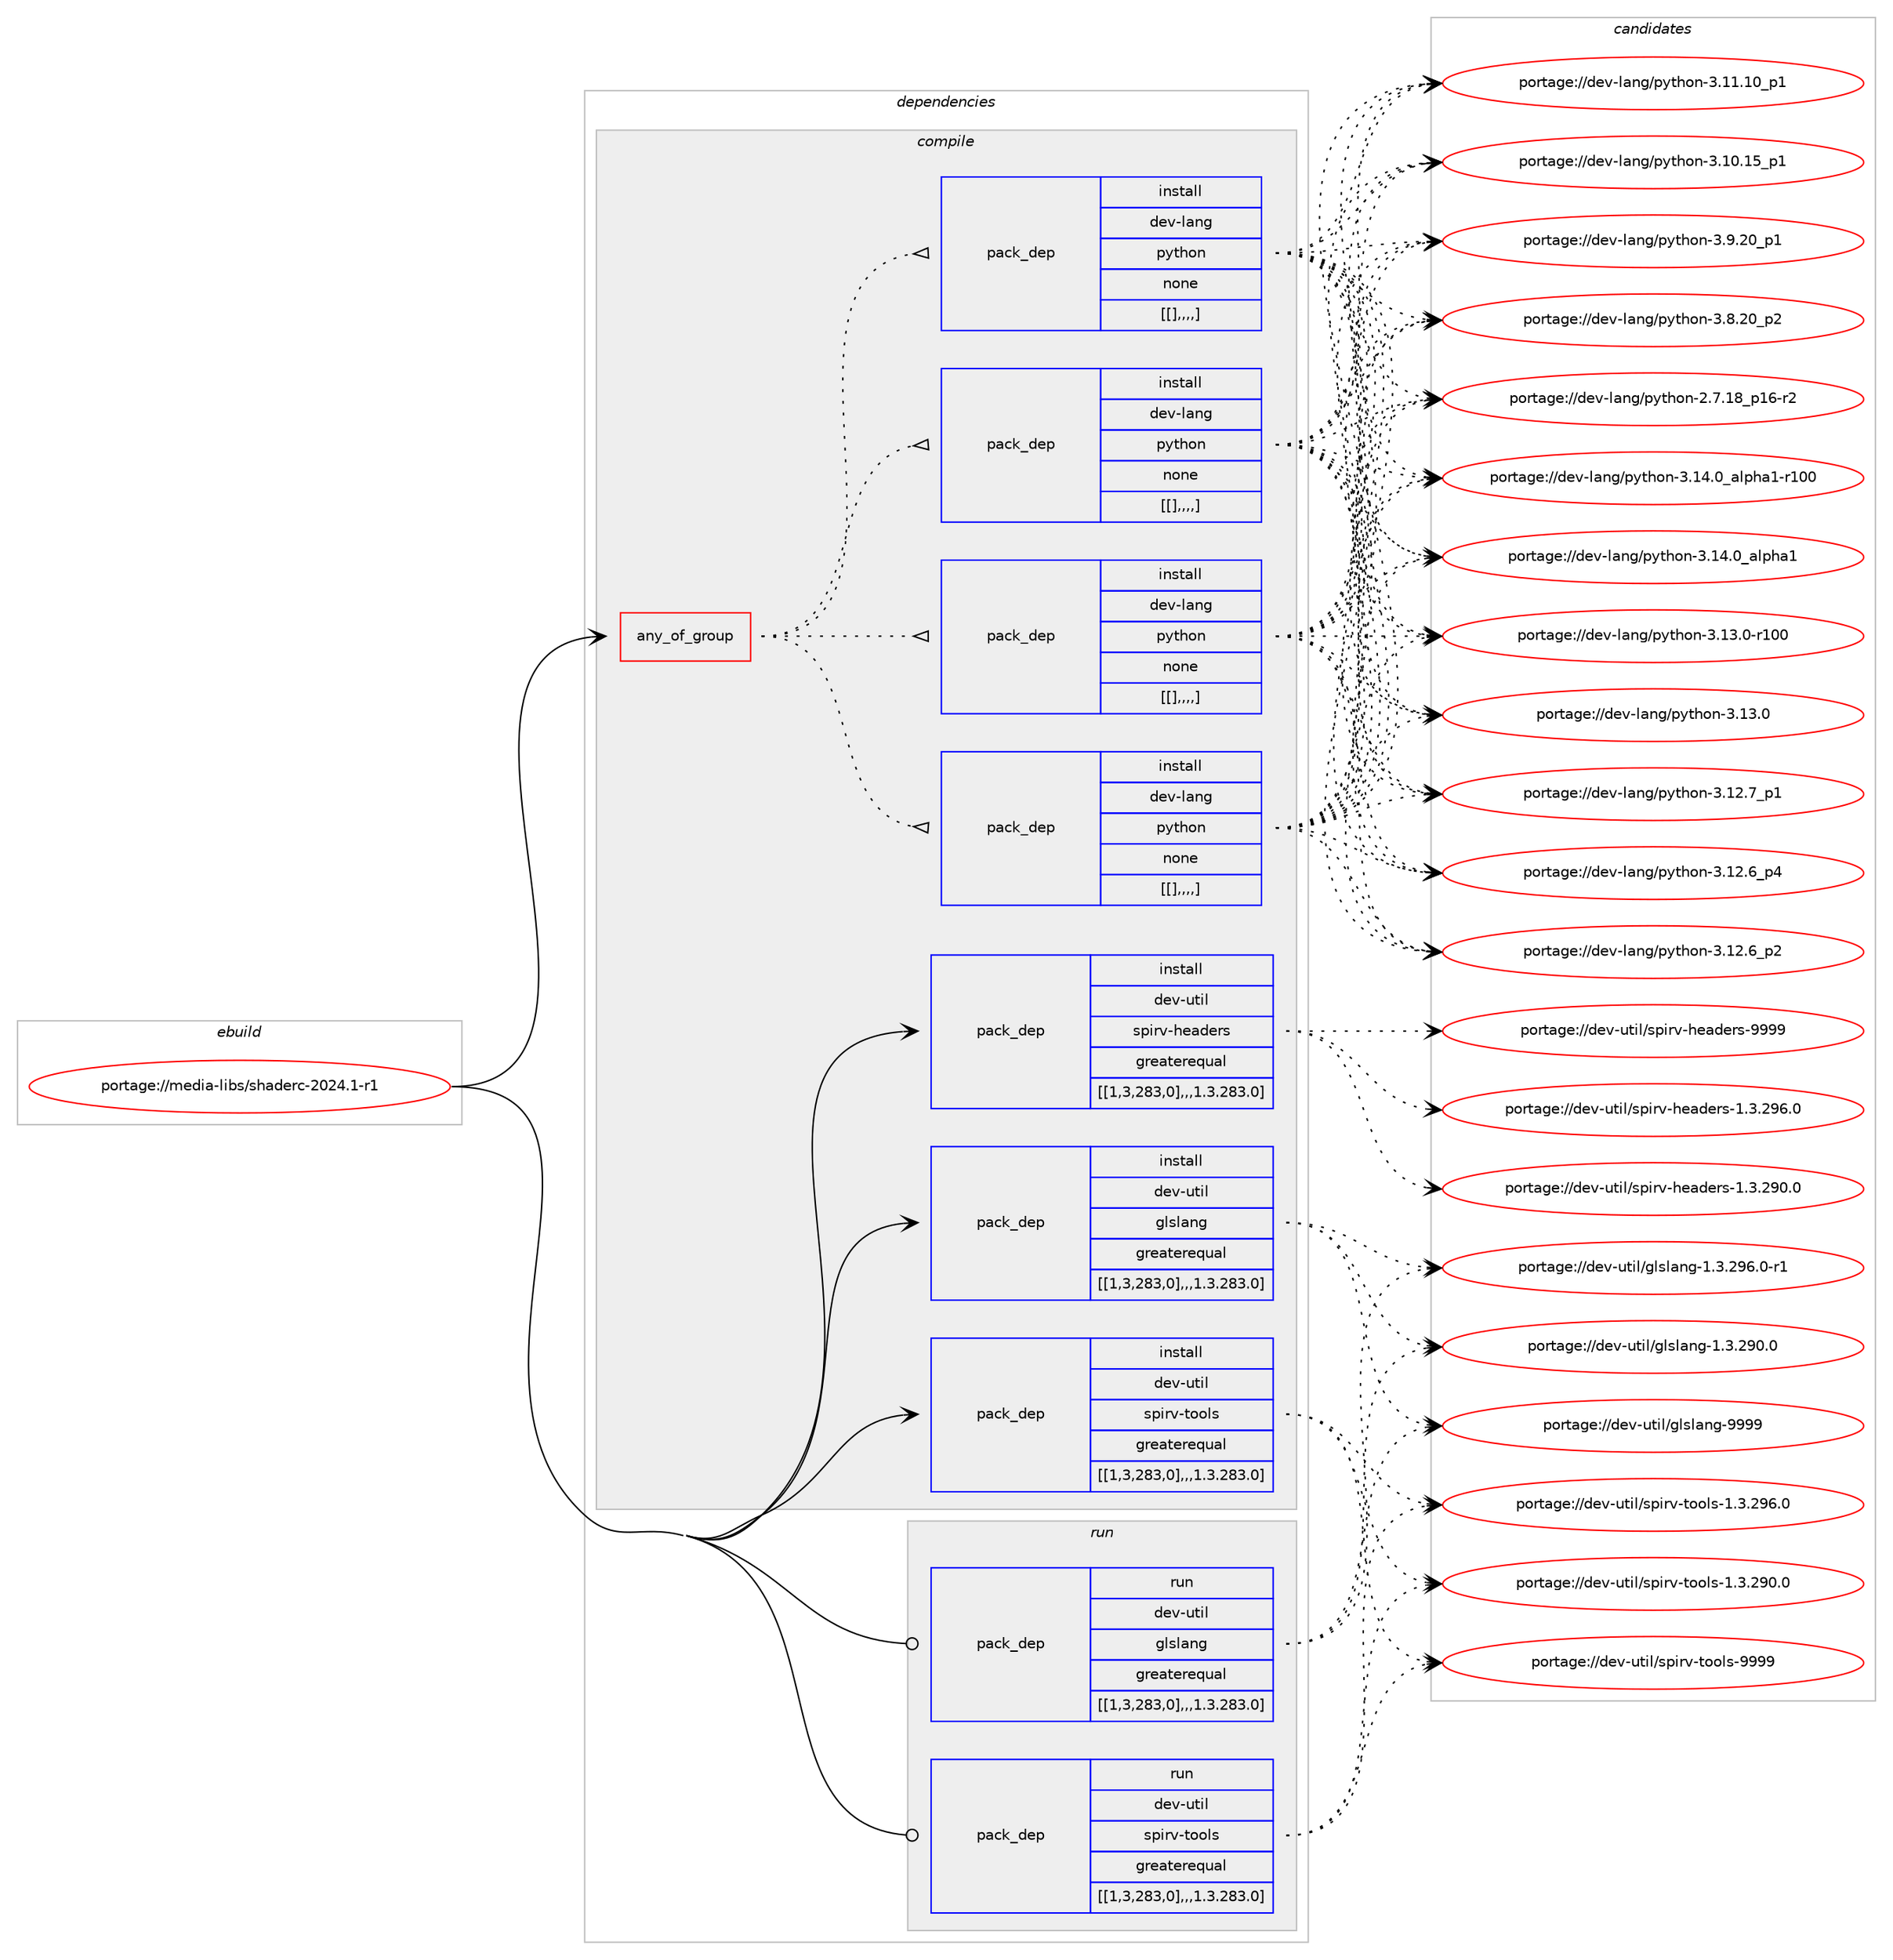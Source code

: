 digraph prolog {

# *************
# Graph options
# *************

newrank=true;
concentrate=true;
compound=true;
graph [rankdir=LR,fontname=Helvetica,fontsize=10,ranksep=1.5];#, ranksep=2.5, nodesep=0.2];
edge  [arrowhead=vee];
node  [fontname=Helvetica,fontsize=10];

# **********
# The ebuild
# **********

subgraph cluster_leftcol {
color=gray;
label=<<i>ebuild</i>>;
id [label="portage://media-libs/shaderc-2024.1-r1", color=red, width=4, href="../media-libs/shaderc-2024.1-r1.svg"];
}

# ****************
# The dependencies
# ****************

subgraph cluster_midcol {
color=gray;
label=<<i>dependencies</i>>;
subgraph cluster_compile {
fillcolor="#eeeeee";
style=filled;
label=<<i>compile</i>>;
subgraph any2512 {
dependency327215 [label=<<TABLE BORDER="0" CELLBORDER="1" CELLSPACING="0" CELLPADDING="4"><TR><TD CELLPADDING="10">any_of_group</TD></TR></TABLE>>, shape=none, color=red];subgraph pack241370 {
dependency327307 [label=<<TABLE BORDER="0" CELLBORDER="1" CELLSPACING="0" CELLPADDING="4" WIDTH="220"><TR><TD ROWSPAN="6" CELLPADDING="30">pack_dep</TD></TR><TR><TD WIDTH="110">install</TD></TR><TR><TD>dev-lang</TD></TR><TR><TD>python</TD></TR><TR><TD>none</TD></TR><TR><TD>[[],,,,]</TD></TR></TABLE>>, shape=none, color=blue];
}
dependency327215:e -> dependency327307:w [weight=20,style="dotted",arrowhead="oinv"];
subgraph pack241392 {
dependency327376 [label=<<TABLE BORDER="0" CELLBORDER="1" CELLSPACING="0" CELLPADDING="4" WIDTH="220"><TR><TD ROWSPAN="6" CELLPADDING="30">pack_dep</TD></TR><TR><TD WIDTH="110">install</TD></TR><TR><TD>dev-lang</TD></TR><TR><TD>python</TD></TR><TR><TD>none</TD></TR><TR><TD>[[],,,,]</TD></TR></TABLE>>, shape=none, color=blue];
}
dependency327215:e -> dependency327376:w [weight=20,style="dotted",arrowhead="oinv"];
subgraph pack241427 {
dependency327403 [label=<<TABLE BORDER="0" CELLBORDER="1" CELLSPACING="0" CELLPADDING="4" WIDTH="220"><TR><TD ROWSPAN="6" CELLPADDING="30">pack_dep</TD></TR><TR><TD WIDTH="110">install</TD></TR><TR><TD>dev-lang</TD></TR><TR><TD>python</TD></TR><TR><TD>none</TD></TR><TR><TD>[[],,,,]</TD></TR></TABLE>>, shape=none, color=blue];
}
dependency327215:e -> dependency327403:w [weight=20,style="dotted",arrowhead="oinv"];
subgraph pack241445 {
dependency327408 [label=<<TABLE BORDER="0" CELLBORDER="1" CELLSPACING="0" CELLPADDING="4" WIDTH="220"><TR><TD ROWSPAN="6" CELLPADDING="30">pack_dep</TD></TR><TR><TD WIDTH="110">install</TD></TR><TR><TD>dev-lang</TD></TR><TR><TD>python</TD></TR><TR><TD>none</TD></TR><TR><TD>[[],,,,]</TD></TR></TABLE>>, shape=none, color=blue];
}
dependency327215:e -> dependency327408:w [weight=20,style="dotted",arrowhead="oinv"];
}
id:e -> dependency327215:w [weight=20,style="solid",arrowhead="vee"];
subgraph pack241489 {
dependency327528 [label=<<TABLE BORDER="0" CELLBORDER="1" CELLSPACING="0" CELLPADDING="4" WIDTH="220"><TR><TD ROWSPAN="6" CELLPADDING="30">pack_dep</TD></TR><TR><TD WIDTH="110">install</TD></TR><TR><TD>dev-util</TD></TR><TR><TD>glslang</TD></TR><TR><TD>greaterequal</TD></TR><TR><TD>[[1,3,283,0],,,1.3.283.0]</TD></TR></TABLE>>, shape=none, color=blue];
}
id:e -> dependency327528:w [weight=20,style="solid",arrowhead="vee"];
subgraph pack241516 {
dependency327552 [label=<<TABLE BORDER="0" CELLBORDER="1" CELLSPACING="0" CELLPADDING="4" WIDTH="220"><TR><TD ROWSPAN="6" CELLPADDING="30">pack_dep</TD></TR><TR><TD WIDTH="110">install</TD></TR><TR><TD>dev-util</TD></TR><TR><TD>spirv-headers</TD></TR><TR><TD>greaterequal</TD></TR><TR><TD>[[1,3,283,0],,,1.3.283.0]</TD></TR></TABLE>>, shape=none, color=blue];
}
id:e -> dependency327552:w [weight=20,style="solid",arrowhead="vee"];
subgraph pack241566 {
dependency327599 [label=<<TABLE BORDER="0" CELLBORDER="1" CELLSPACING="0" CELLPADDING="4" WIDTH="220"><TR><TD ROWSPAN="6" CELLPADDING="30">pack_dep</TD></TR><TR><TD WIDTH="110">install</TD></TR><TR><TD>dev-util</TD></TR><TR><TD>spirv-tools</TD></TR><TR><TD>greaterequal</TD></TR><TR><TD>[[1,3,283,0],,,1.3.283.0]</TD></TR></TABLE>>, shape=none, color=blue];
}
id:e -> dependency327599:w [weight=20,style="solid",arrowhead="vee"];
}
subgraph cluster_compileandrun {
fillcolor="#eeeeee";
style=filled;
label=<<i>compile and run</i>>;
}
subgraph cluster_run {
fillcolor="#eeeeee";
style=filled;
label=<<i>run</i>>;
subgraph pack241594 {
dependency327648 [label=<<TABLE BORDER="0" CELLBORDER="1" CELLSPACING="0" CELLPADDING="4" WIDTH="220"><TR><TD ROWSPAN="6" CELLPADDING="30">pack_dep</TD></TR><TR><TD WIDTH="110">run</TD></TR><TR><TD>dev-util</TD></TR><TR><TD>glslang</TD></TR><TR><TD>greaterequal</TD></TR><TR><TD>[[1,3,283,0],,,1.3.283.0]</TD></TR></TABLE>>, shape=none, color=blue];
}
id:e -> dependency327648:w [weight=20,style="solid",arrowhead="odot"];
subgraph pack241596 {
dependency327668 [label=<<TABLE BORDER="0" CELLBORDER="1" CELLSPACING="0" CELLPADDING="4" WIDTH="220"><TR><TD ROWSPAN="6" CELLPADDING="30">pack_dep</TD></TR><TR><TD WIDTH="110">run</TD></TR><TR><TD>dev-util</TD></TR><TR><TD>spirv-tools</TD></TR><TR><TD>greaterequal</TD></TR><TR><TD>[[1,3,283,0],,,1.3.283.0]</TD></TR></TABLE>>, shape=none, color=blue];
}
id:e -> dependency327668:w [weight=20,style="solid",arrowhead="odot"];
}
}

# **************
# The candidates
# **************

subgraph cluster_choices {
rank=same;
color=gray;
label=<<i>candidates</i>>;

subgraph choice240611 {
color=black;
nodesep=1;
choice100101118451089711010347112121116104111110455146495246489597108112104974945114494848 [label="portage://dev-lang/python-3.14.0_alpha1-r100", color=red, width=4,href="../dev-lang/python-3.14.0_alpha1-r100.svg"];
choice1001011184510897110103471121211161041111104551464952464895971081121049749 [label="portage://dev-lang/python-3.14.0_alpha1", color=red, width=4,href="../dev-lang/python-3.14.0_alpha1.svg"];
choice1001011184510897110103471121211161041111104551464951464845114494848 [label="portage://dev-lang/python-3.13.0-r100", color=red, width=4,href="../dev-lang/python-3.13.0-r100.svg"];
choice10010111845108971101034711212111610411111045514649514648 [label="portage://dev-lang/python-3.13.0", color=red, width=4,href="../dev-lang/python-3.13.0.svg"];
choice100101118451089711010347112121116104111110455146495046559511249 [label="portage://dev-lang/python-3.12.7_p1", color=red, width=4,href="../dev-lang/python-3.12.7_p1.svg"];
choice100101118451089711010347112121116104111110455146495046549511252 [label="portage://dev-lang/python-3.12.6_p4", color=red, width=4,href="../dev-lang/python-3.12.6_p4.svg"];
choice100101118451089711010347112121116104111110455146495046549511250 [label="portage://dev-lang/python-3.12.6_p2", color=red, width=4,href="../dev-lang/python-3.12.6_p2.svg"];
choice10010111845108971101034711212111610411111045514649494649489511249 [label="portage://dev-lang/python-3.11.10_p1", color=red, width=4,href="../dev-lang/python-3.11.10_p1.svg"];
choice10010111845108971101034711212111610411111045514649484649539511249 [label="portage://dev-lang/python-3.10.15_p1", color=red, width=4,href="../dev-lang/python-3.10.15_p1.svg"];
choice100101118451089711010347112121116104111110455146574650489511249 [label="portage://dev-lang/python-3.9.20_p1", color=red, width=4,href="../dev-lang/python-3.9.20_p1.svg"];
choice100101118451089711010347112121116104111110455146564650489511250 [label="portage://dev-lang/python-3.8.20_p2", color=red, width=4,href="../dev-lang/python-3.8.20_p2.svg"];
choice100101118451089711010347112121116104111110455046554649569511249544511450 [label="portage://dev-lang/python-2.7.18_p16-r2", color=red, width=4,href="../dev-lang/python-2.7.18_p16-r2.svg"];
dependency327307:e -> choice100101118451089711010347112121116104111110455146495246489597108112104974945114494848:w [style=dotted,weight="100"];
dependency327307:e -> choice1001011184510897110103471121211161041111104551464952464895971081121049749:w [style=dotted,weight="100"];
dependency327307:e -> choice1001011184510897110103471121211161041111104551464951464845114494848:w [style=dotted,weight="100"];
dependency327307:e -> choice10010111845108971101034711212111610411111045514649514648:w [style=dotted,weight="100"];
dependency327307:e -> choice100101118451089711010347112121116104111110455146495046559511249:w [style=dotted,weight="100"];
dependency327307:e -> choice100101118451089711010347112121116104111110455146495046549511252:w [style=dotted,weight="100"];
dependency327307:e -> choice100101118451089711010347112121116104111110455146495046549511250:w [style=dotted,weight="100"];
dependency327307:e -> choice10010111845108971101034711212111610411111045514649494649489511249:w [style=dotted,weight="100"];
dependency327307:e -> choice10010111845108971101034711212111610411111045514649484649539511249:w [style=dotted,weight="100"];
dependency327307:e -> choice100101118451089711010347112121116104111110455146574650489511249:w [style=dotted,weight="100"];
dependency327307:e -> choice100101118451089711010347112121116104111110455146564650489511250:w [style=dotted,weight="100"];
dependency327307:e -> choice100101118451089711010347112121116104111110455046554649569511249544511450:w [style=dotted,weight="100"];
}
subgraph choice240621 {
color=black;
nodesep=1;
choice100101118451089711010347112121116104111110455146495246489597108112104974945114494848 [label="portage://dev-lang/python-3.14.0_alpha1-r100", color=red, width=4,href="../dev-lang/python-3.14.0_alpha1-r100.svg"];
choice1001011184510897110103471121211161041111104551464952464895971081121049749 [label="portage://dev-lang/python-3.14.0_alpha1", color=red, width=4,href="../dev-lang/python-3.14.0_alpha1.svg"];
choice1001011184510897110103471121211161041111104551464951464845114494848 [label="portage://dev-lang/python-3.13.0-r100", color=red, width=4,href="../dev-lang/python-3.13.0-r100.svg"];
choice10010111845108971101034711212111610411111045514649514648 [label="portage://dev-lang/python-3.13.0", color=red, width=4,href="../dev-lang/python-3.13.0.svg"];
choice100101118451089711010347112121116104111110455146495046559511249 [label="portage://dev-lang/python-3.12.7_p1", color=red, width=4,href="../dev-lang/python-3.12.7_p1.svg"];
choice100101118451089711010347112121116104111110455146495046549511252 [label="portage://dev-lang/python-3.12.6_p4", color=red, width=4,href="../dev-lang/python-3.12.6_p4.svg"];
choice100101118451089711010347112121116104111110455146495046549511250 [label="portage://dev-lang/python-3.12.6_p2", color=red, width=4,href="../dev-lang/python-3.12.6_p2.svg"];
choice10010111845108971101034711212111610411111045514649494649489511249 [label="portage://dev-lang/python-3.11.10_p1", color=red, width=4,href="../dev-lang/python-3.11.10_p1.svg"];
choice10010111845108971101034711212111610411111045514649484649539511249 [label="portage://dev-lang/python-3.10.15_p1", color=red, width=4,href="../dev-lang/python-3.10.15_p1.svg"];
choice100101118451089711010347112121116104111110455146574650489511249 [label="portage://dev-lang/python-3.9.20_p1", color=red, width=4,href="../dev-lang/python-3.9.20_p1.svg"];
choice100101118451089711010347112121116104111110455146564650489511250 [label="portage://dev-lang/python-3.8.20_p2", color=red, width=4,href="../dev-lang/python-3.8.20_p2.svg"];
choice100101118451089711010347112121116104111110455046554649569511249544511450 [label="portage://dev-lang/python-2.7.18_p16-r2", color=red, width=4,href="../dev-lang/python-2.7.18_p16-r2.svg"];
dependency327376:e -> choice100101118451089711010347112121116104111110455146495246489597108112104974945114494848:w [style=dotted,weight="100"];
dependency327376:e -> choice1001011184510897110103471121211161041111104551464952464895971081121049749:w [style=dotted,weight="100"];
dependency327376:e -> choice1001011184510897110103471121211161041111104551464951464845114494848:w [style=dotted,weight="100"];
dependency327376:e -> choice10010111845108971101034711212111610411111045514649514648:w [style=dotted,weight="100"];
dependency327376:e -> choice100101118451089711010347112121116104111110455146495046559511249:w [style=dotted,weight="100"];
dependency327376:e -> choice100101118451089711010347112121116104111110455146495046549511252:w [style=dotted,weight="100"];
dependency327376:e -> choice100101118451089711010347112121116104111110455146495046549511250:w [style=dotted,weight="100"];
dependency327376:e -> choice10010111845108971101034711212111610411111045514649494649489511249:w [style=dotted,weight="100"];
dependency327376:e -> choice10010111845108971101034711212111610411111045514649484649539511249:w [style=dotted,weight="100"];
dependency327376:e -> choice100101118451089711010347112121116104111110455146574650489511249:w [style=dotted,weight="100"];
dependency327376:e -> choice100101118451089711010347112121116104111110455146564650489511250:w [style=dotted,weight="100"];
dependency327376:e -> choice100101118451089711010347112121116104111110455046554649569511249544511450:w [style=dotted,weight="100"];
}
subgraph choice240661 {
color=black;
nodesep=1;
choice100101118451089711010347112121116104111110455146495246489597108112104974945114494848 [label="portage://dev-lang/python-3.14.0_alpha1-r100", color=red, width=4,href="../dev-lang/python-3.14.0_alpha1-r100.svg"];
choice1001011184510897110103471121211161041111104551464952464895971081121049749 [label="portage://dev-lang/python-3.14.0_alpha1", color=red, width=4,href="../dev-lang/python-3.14.0_alpha1.svg"];
choice1001011184510897110103471121211161041111104551464951464845114494848 [label="portage://dev-lang/python-3.13.0-r100", color=red, width=4,href="../dev-lang/python-3.13.0-r100.svg"];
choice10010111845108971101034711212111610411111045514649514648 [label="portage://dev-lang/python-3.13.0", color=red, width=4,href="../dev-lang/python-3.13.0.svg"];
choice100101118451089711010347112121116104111110455146495046559511249 [label="portage://dev-lang/python-3.12.7_p1", color=red, width=4,href="../dev-lang/python-3.12.7_p1.svg"];
choice100101118451089711010347112121116104111110455146495046549511252 [label="portage://dev-lang/python-3.12.6_p4", color=red, width=4,href="../dev-lang/python-3.12.6_p4.svg"];
choice100101118451089711010347112121116104111110455146495046549511250 [label="portage://dev-lang/python-3.12.6_p2", color=red, width=4,href="../dev-lang/python-3.12.6_p2.svg"];
choice10010111845108971101034711212111610411111045514649494649489511249 [label="portage://dev-lang/python-3.11.10_p1", color=red, width=4,href="../dev-lang/python-3.11.10_p1.svg"];
choice10010111845108971101034711212111610411111045514649484649539511249 [label="portage://dev-lang/python-3.10.15_p1", color=red, width=4,href="../dev-lang/python-3.10.15_p1.svg"];
choice100101118451089711010347112121116104111110455146574650489511249 [label="portage://dev-lang/python-3.9.20_p1", color=red, width=4,href="../dev-lang/python-3.9.20_p1.svg"];
choice100101118451089711010347112121116104111110455146564650489511250 [label="portage://dev-lang/python-3.8.20_p2", color=red, width=4,href="../dev-lang/python-3.8.20_p2.svg"];
choice100101118451089711010347112121116104111110455046554649569511249544511450 [label="portage://dev-lang/python-2.7.18_p16-r2", color=red, width=4,href="../dev-lang/python-2.7.18_p16-r2.svg"];
dependency327403:e -> choice100101118451089711010347112121116104111110455146495246489597108112104974945114494848:w [style=dotted,weight="100"];
dependency327403:e -> choice1001011184510897110103471121211161041111104551464952464895971081121049749:w [style=dotted,weight="100"];
dependency327403:e -> choice1001011184510897110103471121211161041111104551464951464845114494848:w [style=dotted,weight="100"];
dependency327403:e -> choice10010111845108971101034711212111610411111045514649514648:w [style=dotted,weight="100"];
dependency327403:e -> choice100101118451089711010347112121116104111110455146495046559511249:w [style=dotted,weight="100"];
dependency327403:e -> choice100101118451089711010347112121116104111110455146495046549511252:w [style=dotted,weight="100"];
dependency327403:e -> choice100101118451089711010347112121116104111110455146495046549511250:w [style=dotted,weight="100"];
dependency327403:e -> choice10010111845108971101034711212111610411111045514649494649489511249:w [style=dotted,weight="100"];
dependency327403:e -> choice10010111845108971101034711212111610411111045514649484649539511249:w [style=dotted,weight="100"];
dependency327403:e -> choice100101118451089711010347112121116104111110455146574650489511249:w [style=dotted,weight="100"];
dependency327403:e -> choice100101118451089711010347112121116104111110455146564650489511250:w [style=dotted,weight="100"];
dependency327403:e -> choice100101118451089711010347112121116104111110455046554649569511249544511450:w [style=dotted,weight="100"];
}
subgraph choice240708 {
color=black;
nodesep=1;
choice100101118451089711010347112121116104111110455146495246489597108112104974945114494848 [label="portage://dev-lang/python-3.14.0_alpha1-r100", color=red, width=4,href="../dev-lang/python-3.14.0_alpha1-r100.svg"];
choice1001011184510897110103471121211161041111104551464952464895971081121049749 [label="portage://dev-lang/python-3.14.0_alpha1", color=red, width=4,href="../dev-lang/python-3.14.0_alpha1.svg"];
choice1001011184510897110103471121211161041111104551464951464845114494848 [label="portage://dev-lang/python-3.13.0-r100", color=red, width=4,href="../dev-lang/python-3.13.0-r100.svg"];
choice10010111845108971101034711212111610411111045514649514648 [label="portage://dev-lang/python-3.13.0", color=red, width=4,href="../dev-lang/python-3.13.0.svg"];
choice100101118451089711010347112121116104111110455146495046559511249 [label="portage://dev-lang/python-3.12.7_p1", color=red, width=4,href="../dev-lang/python-3.12.7_p1.svg"];
choice100101118451089711010347112121116104111110455146495046549511252 [label="portage://dev-lang/python-3.12.6_p4", color=red, width=4,href="../dev-lang/python-3.12.6_p4.svg"];
choice100101118451089711010347112121116104111110455146495046549511250 [label="portage://dev-lang/python-3.12.6_p2", color=red, width=4,href="../dev-lang/python-3.12.6_p2.svg"];
choice10010111845108971101034711212111610411111045514649494649489511249 [label="portage://dev-lang/python-3.11.10_p1", color=red, width=4,href="../dev-lang/python-3.11.10_p1.svg"];
choice10010111845108971101034711212111610411111045514649484649539511249 [label="portage://dev-lang/python-3.10.15_p1", color=red, width=4,href="../dev-lang/python-3.10.15_p1.svg"];
choice100101118451089711010347112121116104111110455146574650489511249 [label="portage://dev-lang/python-3.9.20_p1", color=red, width=4,href="../dev-lang/python-3.9.20_p1.svg"];
choice100101118451089711010347112121116104111110455146564650489511250 [label="portage://dev-lang/python-3.8.20_p2", color=red, width=4,href="../dev-lang/python-3.8.20_p2.svg"];
choice100101118451089711010347112121116104111110455046554649569511249544511450 [label="portage://dev-lang/python-2.7.18_p16-r2", color=red, width=4,href="../dev-lang/python-2.7.18_p16-r2.svg"];
dependency327408:e -> choice100101118451089711010347112121116104111110455146495246489597108112104974945114494848:w [style=dotted,weight="100"];
dependency327408:e -> choice1001011184510897110103471121211161041111104551464952464895971081121049749:w [style=dotted,weight="100"];
dependency327408:e -> choice1001011184510897110103471121211161041111104551464951464845114494848:w [style=dotted,weight="100"];
dependency327408:e -> choice10010111845108971101034711212111610411111045514649514648:w [style=dotted,weight="100"];
dependency327408:e -> choice100101118451089711010347112121116104111110455146495046559511249:w [style=dotted,weight="100"];
dependency327408:e -> choice100101118451089711010347112121116104111110455146495046549511252:w [style=dotted,weight="100"];
dependency327408:e -> choice100101118451089711010347112121116104111110455146495046549511250:w [style=dotted,weight="100"];
dependency327408:e -> choice10010111845108971101034711212111610411111045514649494649489511249:w [style=dotted,weight="100"];
dependency327408:e -> choice10010111845108971101034711212111610411111045514649484649539511249:w [style=dotted,weight="100"];
dependency327408:e -> choice100101118451089711010347112121116104111110455146574650489511249:w [style=dotted,weight="100"];
dependency327408:e -> choice100101118451089711010347112121116104111110455146564650489511250:w [style=dotted,weight="100"];
dependency327408:e -> choice100101118451089711010347112121116104111110455046554649569511249544511450:w [style=dotted,weight="100"];
}
subgraph choice240725 {
color=black;
nodesep=1;
choice1001011184511711610510847103108115108971101034557575757 [label="portage://dev-util/glslang-9999", color=red, width=4,href="../dev-util/glslang-9999.svg"];
choice100101118451171161051084710310811510897110103454946514650575446484511449 [label="portage://dev-util/glslang-1.3.296.0-r1", color=red, width=4,href="../dev-util/glslang-1.3.296.0-r1.svg"];
choice10010111845117116105108471031081151089711010345494651465057484648 [label="portage://dev-util/glslang-1.3.290.0", color=red, width=4,href="../dev-util/glslang-1.3.290.0.svg"];
dependency327528:e -> choice1001011184511711610510847103108115108971101034557575757:w [style=dotted,weight="100"];
dependency327528:e -> choice100101118451171161051084710310811510897110103454946514650575446484511449:w [style=dotted,weight="100"];
dependency327528:e -> choice10010111845117116105108471031081151089711010345494651465057484648:w [style=dotted,weight="100"];
}
subgraph choice240730 {
color=black;
nodesep=1;
choice100101118451171161051084711511210511411845104101971001011141154557575757 [label="portage://dev-util/spirv-headers-9999", color=red, width=4,href="../dev-util/spirv-headers-9999.svg"];
choice1001011184511711610510847115112105114118451041019710010111411545494651465057544648 [label="portage://dev-util/spirv-headers-1.3.296.0", color=red, width=4,href="../dev-util/spirv-headers-1.3.296.0.svg"];
choice1001011184511711610510847115112105114118451041019710010111411545494651465057484648 [label="portage://dev-util/spirv-headers-1.3.290.0", color=red, width=4,href="../dev-util/spirv-headers-1.3.290.0.svg"];
dependency327552:e -> choice100101118451171161051084711511210511411845104101971001011141154557575757:w [style=dotted,weight="100"];
dependency327552:e -> choice1001011184511711610510847115112105114118451041019710010111411545494651465057544648:w [style=dotted,weight="100"];
dependency327552:e -> choice1001011184511711610510847115112105114118451041019710010111411545494651465057484648:w [style=dotted,weight="100"];
}
subgraph choice240734 {
color=black;
nodesep=1;
choice1001011184511711610510847115112105114118451161111111081154557575757 [label="portage://dev-util/spirv-tools-9999", color=red, width=4,href="../dev-util/spirv-tools-9999.svg"];
choice10010111845117116105108471151121051141184511611111110811545494651465057544648 [label="portage://dev-util/spirv-tools-1.3.296.0", color=red, width=4,href="../dev-util/spirv-tools-1.3.296.0.svg"];
choice10010111845117116105108471151121051141184511611111110811545494651465057484648 [label="portage://dev-util/spirv-tools-1.3.290.0", color=red, width=4,href="../dev-util/spirv-tools-1.3.290.0.svg"];
dependency327599:e -> choice1001011184511711610510847115112105114118451161111111081154557575757:w [style=dotted,weight="100"];
dependency327599:e -> choice10010111845117116105108471151121051141184511611111110811545494651465057544648:w [style=dotted,weight="100"];
dependency327599:e -> choice10010111845117116105108471151121051141184511611111110811545494651465057484648:w [style=dotted,weight="100"];
}
subgraph choice240766 {
color=black;
nodesep=1;
choice1001011184511711610510847103108115108971101034557575757 [label="portage://dev-util/glslang-9999", color=red, width=4,href="../dev-util/glslang-9999.svg"];
choice100101118451171161051084710310811510897110103454946514650575446484511449 [label="portage://dev-util/glslang-1.3.296.0-r1", color=red, width=4,href="../dev-util/glslang-1.3.296.0-r1.svg"];
choice10010111845117116105108471031081151089711010345494651465057484648 [label="portage://dev-util/glslang-1.3.290.0", color=red, width=4,href="../dev-util/glslang-1.3.290.0.svg"];
dependency327648:e -> choice1001011184511711610510847103108115108971101034557575757:w [style=dotted,weight="100"];
dependency327648:e -> choice100101118451171161051084710310811510897110103454946514650575446484511449:w [style=dotted,weight="100"];
dependency327648:e -> choice10010111845117116105108471031081151089711010345494651465057484648:w [style=dotted,weight="100"];
}
subgraph choice240768 {
color=black;
nodesep=1;
choice1001011184511711610510847115112105114118451161111111081154557575757 [label="portage://dev-util/spirv-tools-9999", color=red, width=4,href="../dev-util/spirv-tools-9999.svg"];
choice10010111845117116105108471151121051141184511611111110811545494651465057544648 [label="portage://dev-util/spirv-tools-1.3.296.0", color=red, width=4,href="../dev-util/spirv-tools-1.3.296.0.svg"];
choice10010111845117116105108471151121051141184511611111110811545494651465057484648 [label="portage://dev-util/spirv-tools-1.3.290.0", color=red, width=4,href="../dev-util/spirv-tools-1.3.290.0.svg"];
dependency327668:e -> choice1001011184511711610510847115112105114118451161111111081154557575757:w [style=dotted,weight="100"];
dependency327668:e -> choice10010111845117116105108471151121051141184511611111110811545494651465057544648:w [style=dotted,weight="100"];
dependency327668:e -> choice10010111845117116105108471151121051141184511611111110811545494651465057484648:w [style=dotted,weight="100"];
}
}

}
